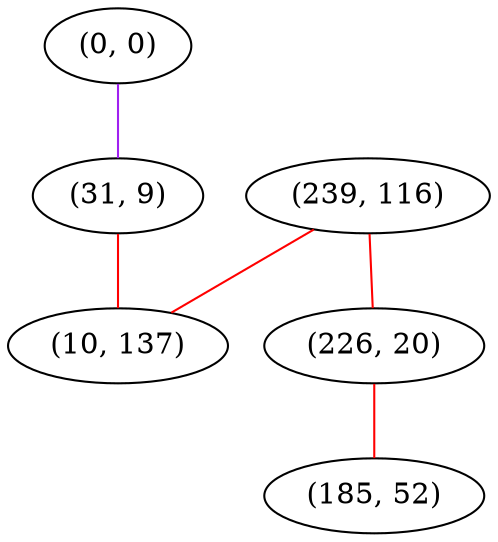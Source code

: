 graph "" {
"(0, 0)";
"(31, 9)";
"(239, 116)";
"(226, 20)";
"(185, 52)";
"(10, 137)";
"(0, 0)" -- "(31, 9)"  [color=purple, key=0, weight=4];
"(31, 9)" -- "(10, 137)"  [color=red, key=0, weight=1];
"(239, 116)" -- "(226, 20)"  [color=red, key=0, weight=1];
"(239, 116)" -- "(10, 137)"  [color=red, key=0, weight=1];
"(226, 20)" -- "(185, 52)"  [color=red, key=0, weight=1];
}
